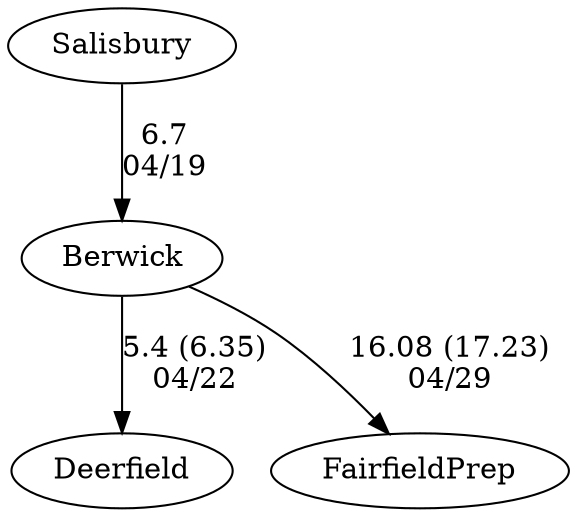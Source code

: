 digraph boys1eightsBerwick {Salisbury [URL="boys1eightsBerwickSalisbury.html"];Deerfield [URL="boys1eightsBerwickDeerfield.html"];Berwick [URL="boys1eightsBerwickBerwick.html"];FairfieldPrep [URL="boys1eightsBerwickFairfieldPrep.html"];Salisbury -> Berwick[label="6.7
04/19", weight="94", tooltip="NEIRA Boys Eights,Salisbury vs. Brunswick, the Curtis Trophy			
Distance: 1500m Conditions: 10-12 mph cross tail wind, choppy in the middle 500m. Comments: Good clean racing for all boats. As always, it was great to host Brunswick for our annual dual meet.
None", URL="http://www.row2k.com/results/resultspage.cfm?UID=0BE61572BBA9B09014D8134F990CBA56&cat=1", random="random"]; 
Berwick -> Deerfield[label="5.4 (6.35)
04/22", weight="95", tooltip="NEIRA Boys Eights,Brunswick vs. Deerfield			
Distance: 1275m Conditions: All races were against an incoming tide. Stong crosswind created significant chop, especially in the final 500m. Comments: Thank you to Deerfield for rescheduling and making the trip.
None", URL="http://www.row2k.com/results/resultspage.cfm?UID=CFD71A29710AA7EC335757AC9E330BF1&cat=1", random="random"]; 
Berwick -> FairfieldPrep[label="16.08 (17.23)
04/29", weight="84", tooltip="NEIRA Boys Eights,Kulaga Cup: Fairfield vs Brunswick			
Distance: 1400 Conditions: Conditions were difficult. Cross tail wind steady at 15 mph, gusting to 25-30 at times. Outgoing tide. Mid course white caps, the later portion of the course was nearly flat conditions. Comments: Race order was 3,2,1,4. Conditions dictated a shortened course for the 4th boats, they raced 1K. Starting line for all races was approximate, crews were level but times cannot be compared between races at all.
A challenging day, thank you to Brunswick and Coach Martin for persevering and taking on the conditions. Brunswick retains the Kulaga Cup by winning the 3rd and 1st boat races.
None", URL="http://www.row2k.com/results/resultspage.cfm?UID=C45F86C4CF4AF837EE39AB3FC39A8736&cat=1", random="random"]}